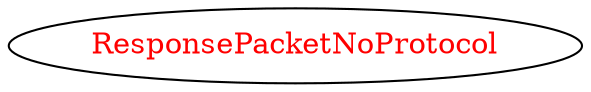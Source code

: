 digraph dependencyGraph {
 concentrate=true;
 ranksep="2.0";
 rankdir="LR"; 
 splines="ortho";
"ResponsePacketNoProtocol" [fontcolor="red"];
}